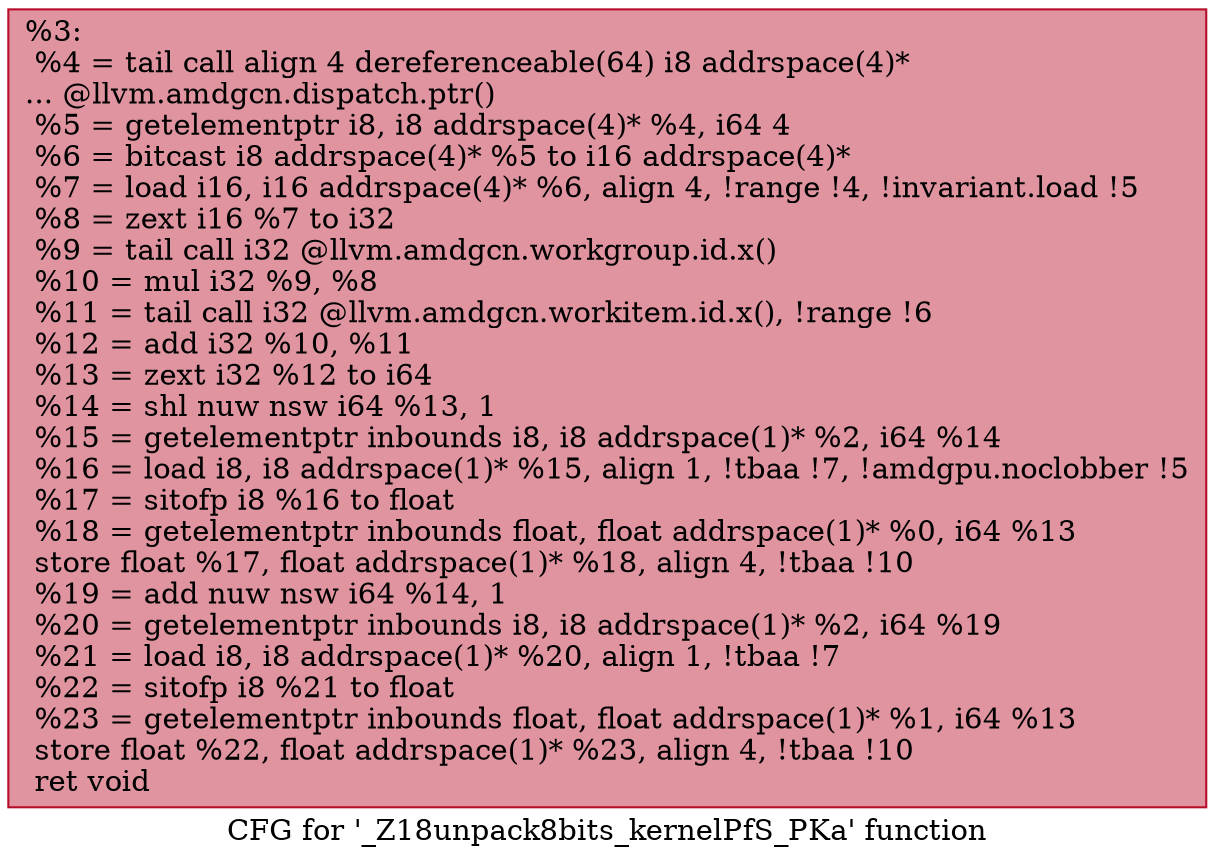 digraph "CFG for '_Z18unpack8bits_kernelPfS_PKa' function" {
	label="CFG for '_Z18unpack8bits_kernelPfS_PKa' function";

	Node0x52930e0 [shape=record,color="#b70d28ff", style=filled, fillcolor="#b70d2870",label="{%3:\l  %4 = tail call align 4 dereferenceable(64) i8 addrspace(4)*\l... @llvm.amdgcn.dispatch.ptr()\l  %5 = getelementptr i8, i8 addrspace(4)* %4, i64 4\l  %6 = bitcast i8 addrspace(4)* %5 to i16 addrspace(4)*\l  %7 = load i16, i16 addrspace(4)* %6, align 4, !range !4, !invariant.load !5\l  %8 = zext i16 %7 to i32\l  %9 = tail call i32 @llvm.amdgcn.workgroup.id.x()\l  %10 = mul i32 %9, %8\l  %11 = tail call i32 @llvm.amdgcn.workitem.id.x(), !range !6\l  %12 = add i32 %10, %11\l  %13 = zext i32 %12 to i64\l  %14 = shl nuw nsw i64 %13, 1\l  %15 = getelementptr inbounds i8, i8 addrspace(1)* %2, i64 %14\l  %16 = load i8, i8 addrspace(1)* %15, align 1, !tbaa !7, !amdgpu.noclobber !5\l  %17 = sitofp i8 %16 to float\l  %18 = getelementptr inbounds float, float addrspace(1)* %0, i64 %13\l  store float %17, float addrspace(1)* %18, align 4, !tbaa !10\l  %19 = add nuw nsw i64 %14, 1\l  %20 = getelementptr inbounds i8, i8 addrspace(1)* %2, i64 %19\l  %21 = load i8, i8 addrspace(1)* %20, align 1, !tbaa !7\l  %22 = sitofp i8 %21 to float\l  %23 = getelementptr inbounds float, float addrspace(1)* %1, i64 %13\l  store float %22, float addrspace(1)* %23, align 4, !tbaa !10\l  ret void\l}"];
}
